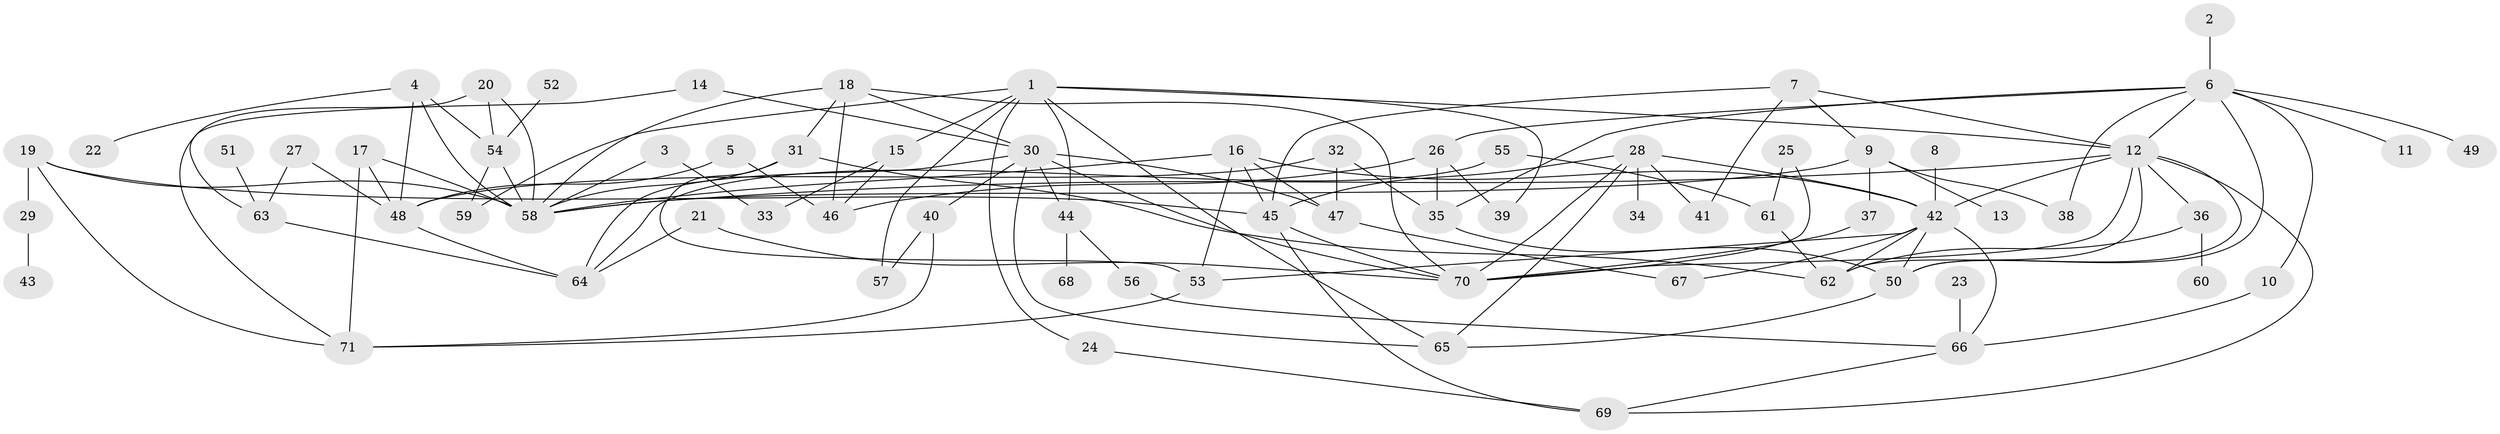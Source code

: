 // original degree distribution, {4: 0.14184397163120568, 8: 0.014184397163120567, 6: 0.02127659574468085, 5: 0.07801418439716312, 7: 0.014184397163120567, 3: 0.24113475177304963, 1: 0.2198581560283688, 2: 0.2695035460992908}
// Generated by graph-tools (version 1.1) at 2025/49/03/09/25 03:49:17]
// undirected, 71 vertices, 125 edges
graph export_dot {
graph [start="1"]
  node [color=gray90,style=filled];
  1;
  2;
  3;
  4;
  5;
  6;
  7;
  8;
  9;
  10;
  11;
  12;
  13;
  14;
  15;
  16;
  17;
  18;
  19;
  20;
  21;
  22;
  23;
  24;
  25;
  26;
  27;
  28;
  29;
  30;
  31;
  32;
  33;
  34;
  35;
  36;
  37;
  38;
  39;
  40;
  41;
  42;
  43;
  44;
  45;
  46;
  47;
  48;
  49;
  50;
  51;
  52;
  53;
  54;
  55;
  56;
  57;
  58;
  59;
  60;
  61;
  62;
  63;
  64;
  65;
  66;
  67;
  68;
  69;
  70;
  71;
  1 -- 12 [weight=1.0];
  1 -- 15 [weight=1.0];
  1 -- 24 [weight=1.0];
  1 -- 39 [weight=1.0];
  1 -- 44 [weight=1.0];
  1 -- 57 [weight=1.0];
  1 -- 59 [weight=1.0];
  1 -- 65 [weight=1.0];
  2 -- 6 [weight=1.0];
  3 -- 33 [weight=1.0];
  3 -- 58 [weight=1.0];
  4 -- 22 [weight=1.0];
  4 -- 48 [weight=1.0];
  4 -- 54 [weight=1.0];
  4 -- 58 [weight=1.0];
  5 -- 46 [weight=1.0];
  5 -- 48 [weight=1.0];
  6 -- 10 [weight=1.0];
  6 -- 11 [weight=1.0];
  6 -- 12 [weight=1.0];
  6 -- 26 [weight=1.0];
  6 -- 35 [weight=1.0];
  6 -- 38 [weight=1.0];
  6 -- 49 [weight=1.0];
  6 -- 50 [weight=1.0];
  7 -- 9 [weight=1.0];
  7 -- 12 [weight=1.0];
  7 -- 41 [weight=1.0];
  7 -- 45 [weight=1.0];
  8 -- 42 [weight=1.0];
  9 -- 13 [weight=1.0];
  9 -- 37 [weight=1.0];
  9 -- 38 [weight=1.0];
  9 -- 58 [weight=1.0];
  10 -- 66 [weight=1.0];
  12 -- 36 [weight=1.0];
  12 -- 42 [weight=1.0];
  12 -- 50 [weight=1.0];
  12 -- 58 [weight=1.0];
  12 -- 62 [weight=1.0];
  12 -- 69 [weight=1.0];
  12 -- 70 [weight=1.0];
  14 -- 30 [weight=1.0];
  14 -- 71 [weight=1.0];
  15 -- 33 [weight=1.0];
  15 -- 46 [weight=1.0];
  16 -- 42 [weight=1.0];
  16 -- 45 [weight=1.0];
  16 -- 47 [weight=1.0];
  16 -- 53 [weight=1.0];
  16 -- 58 [weight=1.0];
  17 -- 48 [weight=1.0];
  17 -- 58 [weight=1.0];
  17 -- 71 [weight=1.0];
  18 -- 30 [weight=1.0];
  18 -- 31 [weight=1.0];
  18 -- 46 [weight=1.0];
  18 -- 58 [weight=1.0];
  18 -- 70 [weight=1.0];
  19 -- 29 [weight=1.0];
  19 -- 45 [weight=1.0];
  19 -- 58 [weight=1.0];
  19 -- 71 [weight=1.0];
  20 -- 54 [weight=1.0];
  20 -- 58 [weight=1.0];
  20 -- 63 [weight=1.0];
  21 -- 64 [weight=1.0];
  21 -- 70 [weight=1.0];
  23 -- 66 [weight=1.0];
  24 -- 69 [weight=1.0];
  25 -- 61 [weight=1.0];
  25 -- 70 [weight=1.0];
  26 -- 35 [weight=1.0];
  26 -- 39 [weight=1.0];
  26 -- 46 [weight=1.0];
  27 -- 48 [weight=1.0];
  27 -- 63 [weight=1.0];
  28 -- 34 [weight=1.0];
  28 -- 41 [weight=1.0];
  28 -- 42 [weight=1.0];
  28 -- 45 [weight=1.0];
  28 -- 65 [weight=1.0];
  28 -- 70 [weight=1.0];
  29 -- 43 [weight=1.0];
  30 -- 40 [weight=1.0];
  30 -- 44 [weight=1.0];
  30 -- 47 [weight=1.0];
  30 -- 64 [weight=1.0];
  30 -- 65 [weight=1.0];
  30 -- 70 [weight=1.0];
  31 -- 53 [weight=1.0];
  31 -- 58 [weight=1.0];
  31 -- 62 [weight=1.0];
  32 -- 35 [weight=1.0];
  32 -- 47 [weight=1.0];
  32 -- 48 [weight=1.0];
  35 -- 50 [weight=1.0];
  36 -- 60 [weight=1.0];
  36 -- 62 [weight=1.0];
  37 -- 70 [weight=1.0];
  40 -- 57 [weight=1.0];
  40 -- 71 [weight=1.0];
  42 -- 50 [weight=1.0];
  42 -- 53 [weight=1.0];
  42 -- 62 [weight=1.0];
  42 -- 66 [weight=1.0];
  42 -- 67 [weight=1.0];
  44 -- 56 [weight=1.0];
  44 -- 68 [weight=1.0];
  45 -- 69 [weight=1.0];
  45 -- 70 [weight=1.0];
  47 -- 67 [weight=1.0];
  48 -- 64 [weight=1.0];
  50 -- 65 [weight=1.0];
  51 -- 63 [weight=1.0];
  52 -- 54 [weight=1.0];
  53 -- 71 [weight=1.0];
  54 -- 58 [weight=1.0];
  54 -- 59 [weight=1.0];
  55 -- 61 [weight=1.0];
  55 -- 64 [weight=1.0];
  56 -- 66 [weight=1.0];
  61 -- 62 [weight=1.0];
  63 -- 64 [weight=1.0];
  66 -- 69 [weight=1.0];
}
